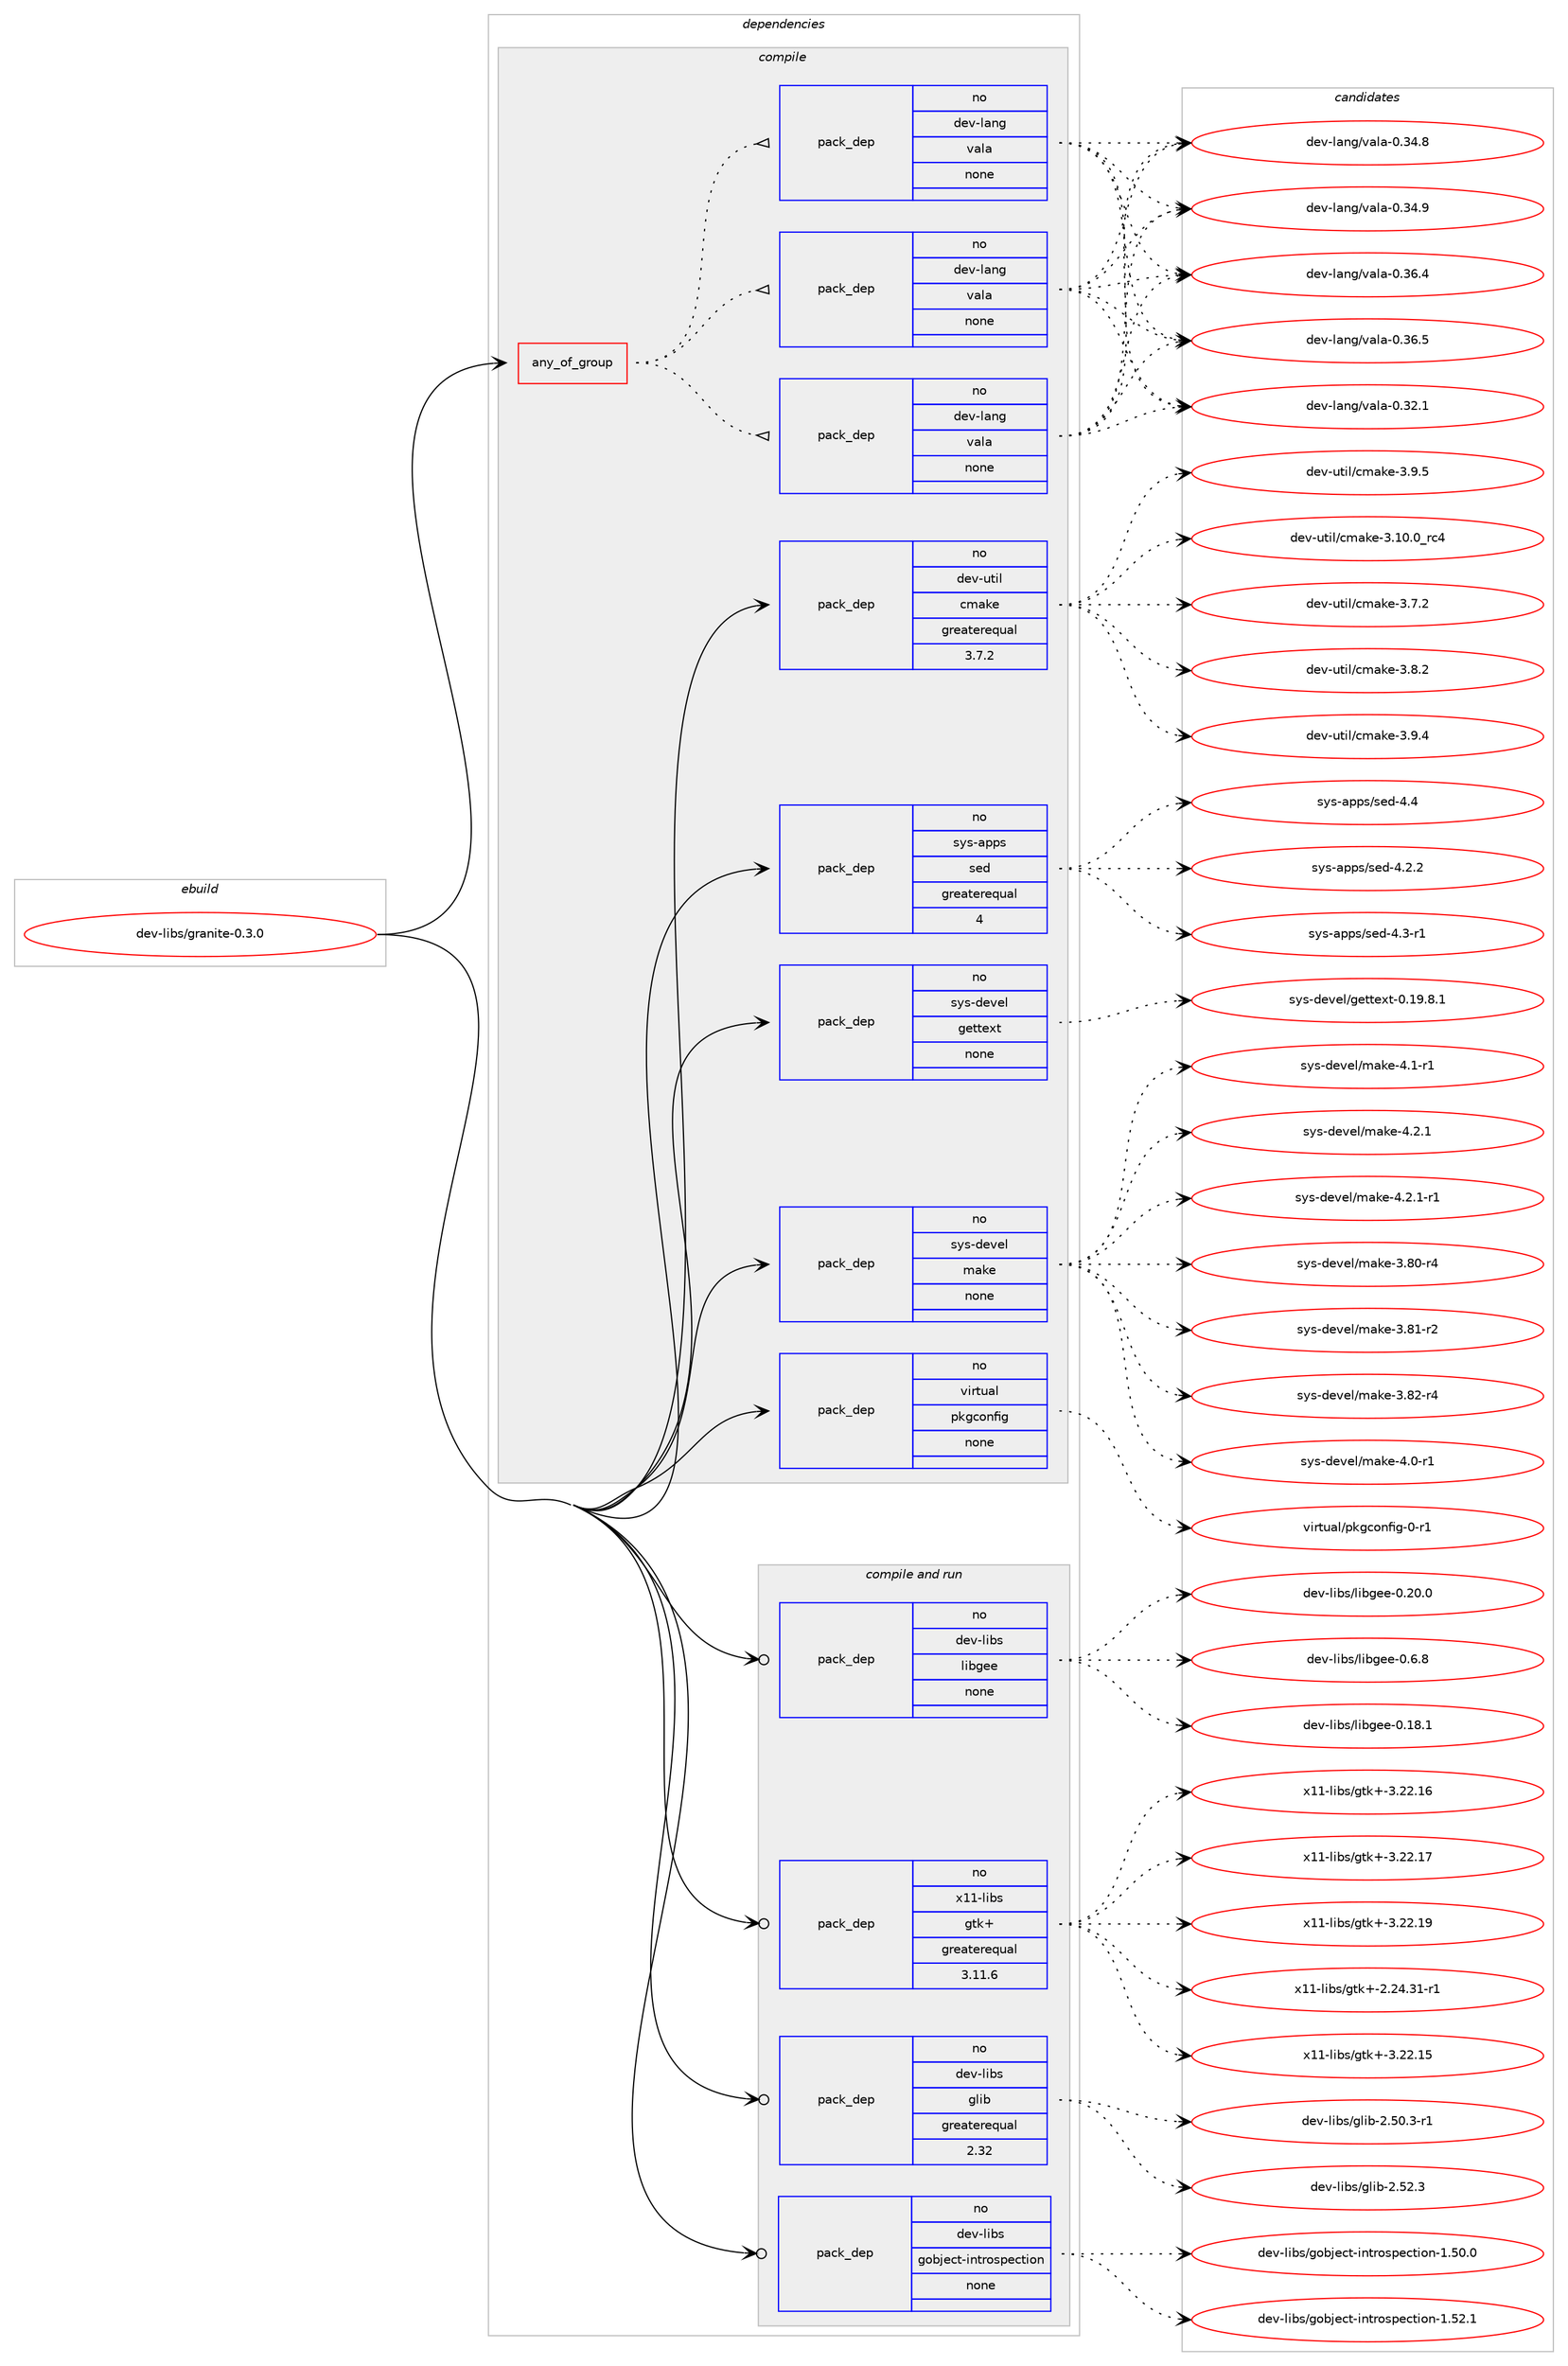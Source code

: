 digraph prolog {

# *************
# Graph options
# *************

newrank=true;
concentrate=true;
compound=true;
graph [rankdir=LR,fontname=Helvetica,fontsize=10,ranksep=1.5];#, ranksep=2.5, nodesep=0.2];
edge  [arrowhead=vee];
node  [fontname=Helvetica,fontsize=10];

# **********
# The ebuild
# **********

subgraph cluster_leftcol {
color=gray;
rank=same;
label=<<i>ebuild</i>>;
id [label="dev-libs/granite-0.3.0", color=red, width=4, href="../dev-libs/granite-0.3.0.svg"];
}

# ****************
# The dependencies
# ****************

subgraph cluster_midcol {
color=gray;
label=<<i>dependencies</i>>;
subgraph cluster_compile {
fillcolor="#eeeeee";
style=filled;
label=<<i>compile</i>>;
subgraph any3249 {
dependency113298 [label=<<TABLE BORDER="0" CELLBORDER="1" CELLSPACING="0" CELLPADDING="4"><TR><TD CELLPADDING="10">any_of_group</TD></TR></TABLE>>, shape=none, color=red];subgraph pack85405 {
dependency113299 [label=<<TABLE BORDER="0" CELLBORDER="1" CELLSPACING="0" CELLPADDING="4" WIDTH="220"><TR><TD ROWSPAN="6" CELLPADDING="30">pack_dep</TD></TR><TR><TD WIDTH="110">no</TD></TR><TR><TD>dev-lang</TD></TR><TR><TD>vala</TD></TR><TR><TD>none</TD></TR><TR><TD></TD></TR></TABLE>>, shape=none, color=blue];
}
dependency113298:e -> dependency113299:w [weight=20,style="dotted",arrowhead="oinv"];
subgraph pack85406 {
dependency113300 [label=<<TABLE BORDER="0" CELLBORDER="1" CELLSPACING="0" CELLPADDING="4" WIDTH="220"><TR><TD ROWSPAN="6" CELLPADDING="30">pack_dep</TD></TR><TR><TD WIDTH="110">no</TD></TR><TR><TD>dev-lang</TD></TR><TR><TD>vala</TD></TR><TR><TD>none</TD></TR><TR><TD></TD></TR></TABLE>>, shape=none, color=blue];
}
dependency113298:e -> dependency113300:w [weight=20,style="dotted",arrowhead="oinv"];
subgraph pack85407 {
dependency113301 [label=<<TABLE BORDER="0" CELLBORDER="1" CELLSPACING="0" CELLPADDING="4" WIDTH="220"><TR><TD ROWSPAN="6" CELLPADDING="30">pack_dep</TD></TR><TR><TD WIDTH="110">no</TD></TR><TR><TD>dev-lang</TD></TR><TR><TD>vala</TD></TR><TR><TD>none</TD></TR><TR><TD></TD></TR></TABLE>>, shape=none, color=blue];
}
dependency113298:e -> dependency113301:w [weight=20,style="dotted",arrowhead="oinv"];
}
id:e -> dependency113298:w [weight=20,style="solid",arrowhead="vee"];
subgraph pack85408 {
dependency113302 [label=<<TABLE BORDER="0" CELLBORDER="1" CELLSPACING="0" CELLPADDING="4" WIDTH="220"><TR><TD ROWSPAN="6" CELLPADDING="30">pack_dep</TD></TR><TR><TD WIDTH="110">no</TD></TR><TR><TD>dev-util</TD></TR><TR><TD>cmake</TD></TR><TR><TD>greaterequal</TD></TR><TR><TD>3.7.2</TD></TR></TABLE>>, shape=none, color=blue];
}
id:e -> dependency113302:w [weight=20,style="solid",arrowhead="vee"];
subgraph pack85409 {
dependency113303 [label=<<TABLE BORDER="0" CELLBORDER="1" CELLSPACING="0" CELLPADDING="4" WIDTH="220"><TR><TD ROWSPAN="6" CELLPADDING="30">pack_dep</TD></TR><TR><TD WIDTH="110">no</TD></TR><TR><TD>sys-apps</TD></TR><TR><TD>sed</TD></TR><TR><TD>greaterequal</TD></TR><TR><TD>4</TD></TR></TABLE>>, shape=none, color=blue];
}
id:e -> dependency113303:w [weight=20,style="solid",arrowhead="vee"];
subgraph pack85410 {
dependency113304 [label=<<TABLE BORDER="0" CELLBORDER="1" CELLSPACING="0" CELLPADDING="4" WIDTH="220"><TR><TD ROWSPAN="6" CELLPADDING="30">pack_dep</TD></TR><TR><TD WIDTH="110">no</TD></TR><TR><TD>sys-devel</TD></TR><TR><TD>gettext</TD></TR><TR><TD>none</TD></TR><TR><TD></TD></TR></TABLE>>, shape=none, color=blue];
}
id:e -> dependency113304:w [weight=20,style="solid",arrowhead="vee"];
subgraph pack85411 {
dependency113305 [label=<<TABLE BORDER="0" CELLBORDER="1" CELLSPACING="0" CELLPADDING="4" WIDTH="220"><TR><TD ROWSPAN="6" CELLPADDING="30">pack_dep</TD></TR><TR><TD WIDTH="110">no</TD></TR><TR><TD>sys-devel</TD></TR><TR><TD>make</TD></TR><TR><TD>none</TD></TR><TR><TD></TD></TR></TABLE>>, shape=none, color=blue];
}
id:e -> dependency113305:w [weight=20,style="solid",arrowhead="vee"];
subgraph pack85412 {
dependency113306 [label=<<TABLE BORDER="0" CELLBORDER="1" CELLSPACING="0" CELLPADDING="4" WIDTH="220"><TR><TD ROWSPAN="6" CELLPADDING="30">pack_dep</TD></TR><TR><TD WIDTH="110">no</TD></TR><TR><TD>virtual</TD></TR><TR><TD>pkgconfig</TD></TR><TR><TD>none</TD></TR><TR><TD></TD></TR></TABLE>>, shape=none, color=blue];
}
id:e -> dependency113306:w [weight=20,style="solid",arrowhead="vee"];
}
subgraph cluster_compileandrun {
fillcolor="#eeeeee";
style=filled;
label=<<i>compile and run</i>>;
subgraph pack85413 {
dependency113307 [label=<<TABLE BORDER="0" CELLBORDER="1" CELLSPACING="0" CELLPADDING="4" WIDTH="220"><TR><TD ROWSPAN="6" CELLPADDING="30">pack_dep</TD></TR><TR><TD WIDTH="110">no</TD></TR><TR><TD>dev-libs</TD></TR><TR><TD>glib</TD></TR><TR><TD>greaterequal</TD></TR><TR><TD>2.32</TD></TR></TABLE>>, shape=none, color=blue];
}
id:e -> dependency113307:w [weight=20,style="solid",arrowhead="odotvee"];
subgraph pack85414 {
dependency113308 [label=<<TABLE BORDER="0" CELLBORDER="1" CELLSPACING="0" CELLPADDING="4" WIDTH="220"><TR><TD ROWSPAN="6" CELLPADDING="30">pack_dep</TD></TR><TR><TD WIDTH="110">no</TD></TR><TR><TD>dev-libs</TD></TR><TR><TD>gobject-introspection</TD></TR><TR><TD>none</TD></TR><TR><TD></TD></TR></TABLE>>, shape=none, color=blue];
}
id:e -> dependency113308:w [weight=20,style="solid",arrowhead="odotvee"];
subgraph pack85415 {
dependency113309 [label=<<TABLE BORDER="0" CELLBORDER="1" CELLSPACING="0" CELLPADDING="4" WIDTH="220"><TR><TD ROWSPAN="6" CELLPADDING="30">pack_dep</TD></TR><TR><TD WIDTH="110">no</TD></TR><TR><TD>dev-libs</TD></TR><TR><TD>libgee</TD></TR><TR><TD>none</TD></TR><TR><TD></TD></TR></TABLE>>, shape=none, color=blue];
}
id:e -> dependency113309:w [weight=20,style="solid",arrowhead="odotvee"];
subgraph pack85416 {
dependency113310 [label=<<TABLE BORDER="0" CELLBORDER="1" CELLSPACING="0" CELLPADDING="4" WIDTH="220"><TR><TD ROWSPAN="6" CELLPADDING="30">pack_dep</TD></TR><TR><TD WIDTH="110">no</TD></TR><TR><TD>x11-libs</TD></TR><TR><TD>gtk+</TD></TR><TR><TD>greaterequal</TD></TR><TR><TD>3.11.6</TD></TR></TABLE>>, shape=none, color=blue];
}
id:e -> dependency113310:w [weight=20,style="solid",arrowhead="odotvee"];
}
subgraph cluster_run {
fillcolor="#eeeeee";
style=filled;
label=<<i>run</i>>;
}
}

# **************
# The candidates
# **************

subgraph cluster_choices {
rank=same;
color=gray;
label=<<i>candidates</i>>;

subgraph choice85405 {
color=black;
nodesep=1;
choice100101118451089711010347118971089745484651504649 [label="dev-lang/vala-0.32.1", color=red, width=4,href="../dev-lang/vala-0.32.1.svg"];
choice100101118451089711010347118971089745484651524656 [label="dev-lang/vala-0.34.8", color=red, width=4,href="../dev-lang/vala-0.34.8.svg"];
choice100101118451089711010347118971089745484651524657 [label="dev-lang/vala-0.34.9", color=red, width=4,href="../dev-lang/vala-0.34.9.svg"];
choice100101118451089711010347118971089745484651544652 [label="dev-lang/vala-0.36.4", color=red, width=4,href="../dev-lang/vala-0.36.4.svg"];
choice100101118451089711010347118971089745484651544653 [label="dev-lang/vala-0.36.5", color=red, width=4,href="../dev-lang/vala-0.36.5.svg"];
dependency113299:e -> choice100101118451089711010347118971089745484651504649:w [style=dotted,weight="100"];
dependency113299:e -> choice100101118451089711010347118971089745484651524656:w [style=dotted,weight="100"];
dependency113299:e -> choice100101118451089711010347118971089745484651524657:w [style=dotted,weight="100"];
dependency113299:e -> choice100101118451089711010347118971089745484651544652:w [style=dotted,weight="100"];
dependency113299:e -> choice100101118451089711010347118971089745484651544653:w [style=dotted,weight="100"];
}
subgraph choice85406 {
color=black;
nodesep=1;
choice100101118451089711010347118971089745484651504649 [label="dev-lang/vala-0.32.1", color=red, width=4,href="../dev-lang/vala-0.32.1.svg"];
choice100101118451089711010347118971089745484651524656 [label="dev-lang/vala-0.34.8", color=red, width=4,href="../dev-lang/vala-0.34.8.svg"];
choice100101118451089711010347118971089745484651524657 [label="dev-lang/vala-0.34.9", color=red, width=4,href="../dev-lang/vala-0.34.9.svg"];
choice100101118451089711010347118971089745484651544652 [label="dev-lang/vala-0.36.4", color=red, width=4,href="../dev-lang/vala-0.36.4.svg"];
choice100101118451089711010347118971089745484651544653 [label="dev-lang/vala-0.36.5", color=red, width=4,href="../dev-lang/vala-0.36.5.svg"];
dependency113300:e -> choice100101118451089711010347118971089745484651504649:w [style=dotted,weight="100"];
dependency113300:e -> choice100101118451089711010347118971089745484651524656:w [style=dotted,weight="100"];
dependency113300:e -> choice100101118451089711010347118971089745484651524657:w [style=dotted,weight="100"];
dependency113300:e -> choice100101118451089711010347118971089745484651544652:w [style=dotted,weight="100"];
dependency113300:e -> choice100101118451089711010347118971089745484651544653:w [style=dotted,weight="100"];
}
subgraph choice85407 {
color=black;
nodesep=1;
choice100101118451089711010347118971089745484651504649 [label="dev-lang/vala-0.32.1", color=red, width=4,href="../dev-lang/vala-0.32.1.svg"];
choice100101118451089711010347118971089745484651524656 [label="dev-lang/vala-0.34.8", color=red, width=4,href="../dev-lang/vala-0.34.8.svg"];
choice100101118451089711010347118971089745484651524657 [label="dev-lang/vala-0.34.9", color=red, width=4,href="../dev-lang/vala-0.34.9.svg"];
choice100101118451089711010347118971089745484651544652 [label="dev-lang/vala-0.36.4", color=red, width=4,href="../dev-lang/vala-0.36.4.svg"];
choice100101118451089711010347118971089745484651544653 [label="dev-lang/vala-0.36.5", color=red, width=4,href="../dev-lang/vala-0.36.5.svg"];
dependency113301:e -> choice100101118451089711010347118971089745484651504649:w [style=dotted,weight="100"];
dependency113301:e -> choice100101118451089711010347118971089745484651524656:w [style=dotted,weight="100"];
dependency113301:e -> choice100101118451089711010347118971089745484651524657:w [style=dotted,weight="100"];
dependency113301:e -> choice100101118451089711010347118971089745484651544652:w [style=dotted,weight="100"];
dependency113301:e -> choice100101118451089711010347118971089745484651544653:w [style=dotted,weight="100"];
}
subgraph choice85408 {
color=black;
nodesep=1;
choice1001011184511711610510847991099710710145514649484648951149952 [label="dev-util/cmake-3.10.0_rc4", color=red, width=4,href="../dev-util/cmake-3.10.0_rc4.svg"];
choice10010111845117116105108479910997107101455146554650 [label="dev-util/cmake-3.7.2", color=red, width=4,href="../dev-util/cmake-3.7.2.svg"];
choice10010111845117116105108479910997107101455146564650 [label="dev-util/cmake-3.8.2", color=red, width=4,href="../dev-util/cmake-3.8.2.svg"];
choice10010111845117116105108479910997107101455146574652 [label="dev-util/cmake-3.9.4", color=red, width=4,href="../dev-util/cmake-3.9.4.svg"];
choice10010111845117116105108479910997107101455146574653 [label="dev-util/cmake-3.9.5", color=red, width=4,href="../dev-util/cmake-3.9.5.svg"];
dependency113302:e -> choice1001011184511711610510847991099710710145514649484648951149952:w [style=dotted,weight="100"];
dependency113302:e -> choice10010111845117116105108479910997107101455146554650:w [style=dotted,weight="100"];
dependency113302:e -> choice10010111845117116105108479910997107101455146564650:w [style=dotted,weight="100"];
dependency113302:e -> choice10010111845117116105108479910997107101455146574652:w [style=dotted,weight="100"];
dependency113302:e -> choice10010111845117116105108479910997107101455146574653:w [style=dotted,weight="100"];
}
subgraph choice85409 {
color=black;
nodesep=1;
choice115121115459711211211547115101100455246504650 [label="sys-apps/sed-4.2.2", color=red, width=4,href="../sys-apps/sed-4.2.2.svg"];
choice115121115459711211211547115101100455246514511449 [label="sys-apps/sed-4.3-r1", color=red, width=4,href="../sys-apps/sed-4.3-r1.svg"];
choice11512111545971121121154711510110045524652 [label="sys-apps/sed-4.4", color=red, width=4,href="../sys-apps/sed-4.4.svg"];
dependency113303:e -> choice115121115459711211211547115101100455246504650:w [style=dotted,weight="100"];
dependency113303:e -> choice115121115459711211211547115101100455246514511449:w [style=dotted,weight="100"];
dependency113303:e -> choice11512111545971121121154711510110045524652:w [style=dotted,weight="100"];
}
subgraph choice85410 {
color=black;
nodesep=1;
choice1151211154510010111810110847103101116116101120116454846495746564649 [label="sys-devel/gettext-0.19.8.1", color=red, width=4,href="../sys-devel/gettext-0.19.8.1.svg"];
dependency113304:e -> choice1151211154510010111810110847103101116116101120116454846495746564649:w [style=dotted,weight="100"];
}
subgraph choice85411 {
color=black;
nodesep=1;
choice11512111545100101118101108471099710710145514656484511452 [label="sys-devel/make-3.80-r4", color=red, width=4,href="../sys-devel/make-3.80-r4.svg"];
choice11512111545100101118101108471099710710145514656494511450 [label="sys-devel/make-3.81-r2", color=red, width=4,href="../sys-devel/make-3.81-r2.svg"];
choice11512111545100101118101108471099710710145514656504511452 [label="sys-devel/make-3.82-r4", color=red, width=4,href="../sys-devel/make-3.82-r4.svg"];
choice115121115451001011181011084710997107101455246484511449 [label="sys-devel/make-4.0-r1", color=red, width=4,href="../sys-devel/make-4.0-r1.svg"];
choice115121115451001011181011084710997107101455246494511449 [label="sys-devel/make-4.1-r1", color=red, width=4,href="../sys-devel/make-4.1-r1.svg"];
choice115121115451001011181011084710997107101455246504649 [label="sys-devel/make-4.2.1", color=red, width=4,href="../sys-devel/make-4.2.1.svg"];
choice1151211154510010111810110847109971071014552465046494511449 [label="sys-devel/make-4.2.1-r1", color=red, width=4,href="../sys-devel/make-4.2.1-r1.svg"];
dependency113305:e -> choice11512111545100101118101108471099710710145514656484511452:w [style=dotted,weight="100"];
dependency113305:e -> choice11512111545100101118101108471099710710145514656494511450:w [style=dotted,weight="100"];
dependency113305:e -> choice11512111545100101118101108471099710710145514656504511452:w [style=dotted,weight="100"];
dependency113305:e -> choice115121115451001011181011084710997107101455246484511449:w [style=dotted,weight="100"];
dependency113305:e -> choice115121115451001011181011084710997107101455246494511449:w [style=dotted,weight="100"];
dependency113305:e -> choice115121115451001011181011084710997107101455246504649:w [style=dotted,weight="100"];
dependency113305:e -> choice1151211154510010111810110847109971071014552465046494511449:w [style=dotted,weight="100"];
}
subgraph choice85412 {
color=black;
nodesep=1;
choice11810511411611797108471121071039911111010210510345484511449 [label="virtual/pkgconfig-0-r1", color=red, width=4,href="../virtual/pkgconfig-0-r1.svg"];
dependency113306:e -> choice11810511411611797108471121071039911111010210510345484511449:w [style=dotted,weight="100"];
}
subgraph choice85413 {
color=black;
nodesep=1;
choice10010111845108105981154710310810598455046534846514511449 [label="dev-libs/glib-2.50.3-r1", color=red, width=4,href="../dev-libs/glib-2.50.3-r1.svg"];
choice1001011184510810598115471031081059845504653504651 [label="dev-libs/glib-2.52.3", color=red, width=4,href="../dev-libs/glib-2.52.3.svg"];
dependency113307:e -> choice10010111845108105981154710310810598455046534846514511449:w [style=dotted,weight="100"];
dependency113307:e -> choice1001011184510810598115471031081059845504653504651:w [style=dotted,weight="100"];
}
subgraph choice85414 {
color=black;
nodesep=1;
choice1001011184510810598115471031119810610199116451051101161141111151121019911610511111045494653484648 [label="dev-libs/gobject-introspection-1.50.0", color=red, width=4,href="../dev-libs/gobject-introspection-1.50.0.svg"];
choice1001011184510810598115471031119810610199116451051101161141111151121019911610511111045494653504649 [label="dev-libs/gobject-introspection-1.52.1", color=red, width=4,href="../dev-libs/gobject-introspection-1.52.1.svg"];
dependency113308:e -> choice1001011184510810598115471031119810610199116451051101161141111151121019911610511111045494653484648:w [style=dotted,weight="100"];
dependency113308:e -> choice1001011184510810598115471031119810610199116451051101161141111151121019911610511111045494653504649:w [style=dotted,weight="100"];
}
subgraph choice85415 {
color=black;
nodesep=1;
choice1001011184510810598115471081059810310110145484649564649 [label="dev-libs/libgee-0.18.1", color=red, width=4,href="../dev-libs/libgee-0.18.1.svg"];
choice1001011184510810598115471081059810310110145484650484648 [label="dev-libs/libgee-0.20.0", color=red, width=4,href="../dev-libs/libgee-0.20.0.svg"];
choice10010111845108105981154710810598103101101454846544656 [label="dev-libs/libgee-0.6.8", color=red, width=4,href="../dev-libs/libgee-0.6.8.svg"];
dependency113309:e -> choice1001011184510810598115471081059810310110145484649564649:w [style=dotted,weight="100"];
dependency113309:e -> choice1001011184510810598115471081059810310110145484650484648:w [style=dotted,weight="100"];
dependency113309:e -> choice10010111845108105981154710810598103101101454846544656:w [style=dotted,weight="100"];
}
subgraph choice85416 {
color=black;
nodesep=1;
choice12049494510810598115471031161074345504650524651494511449 [label="x11-libs/gtk+-2.24.31-r1", color=red, width=4,href="../x11-libs/gtk+-2.24.31-r1.svg"];
choice1204949451081059811547103116107434551465050464953 [label="x11-libs/gtk+-3.22.15", color=red, width=4,href="../x11-libs/gtk+-3.22.15.svg"];
choice1204949451081059811547103116107434551465050464954 [label="x11-libs/gtk+-3.22.16", color=red, width=4,href="../x11-libs/gtk+-3.22.16.svg"];
choice1204949451081059811547103116107434551465050464955 [label="x11-libs/gtk+-3.22.17", color=red, width=4,href="../x11-libs/gtk+-3.22.17.svg"];
choice1204949451081059811547103116107434551465050464957 [label="x11-libs/gtk+-3.22.19", color=red, width=4,href="../x11-libs/gtk+-3.22.19.svg"];
dependency113310:e -> choice12049494510810598115471031161074345504650524651494511449:w [style=dotted,weight="100"];
dependency113310:e -> choice1204949451081059811547103116107434551465050464953:w [style=dotted,weight="100"];
dependency113310:e -> choice1204949451081059811547103116107434551465050464954:w [style=dotted,weight="100"];
dependency113310:e -> choice1204949451081059811547103116107434551465050464955:w [style=dotted,weight="100"];
dependency113310:e -> choice1204949451081059811547103116107434551465050464957:w [style=dotted,weight="100"];
}
}

}
